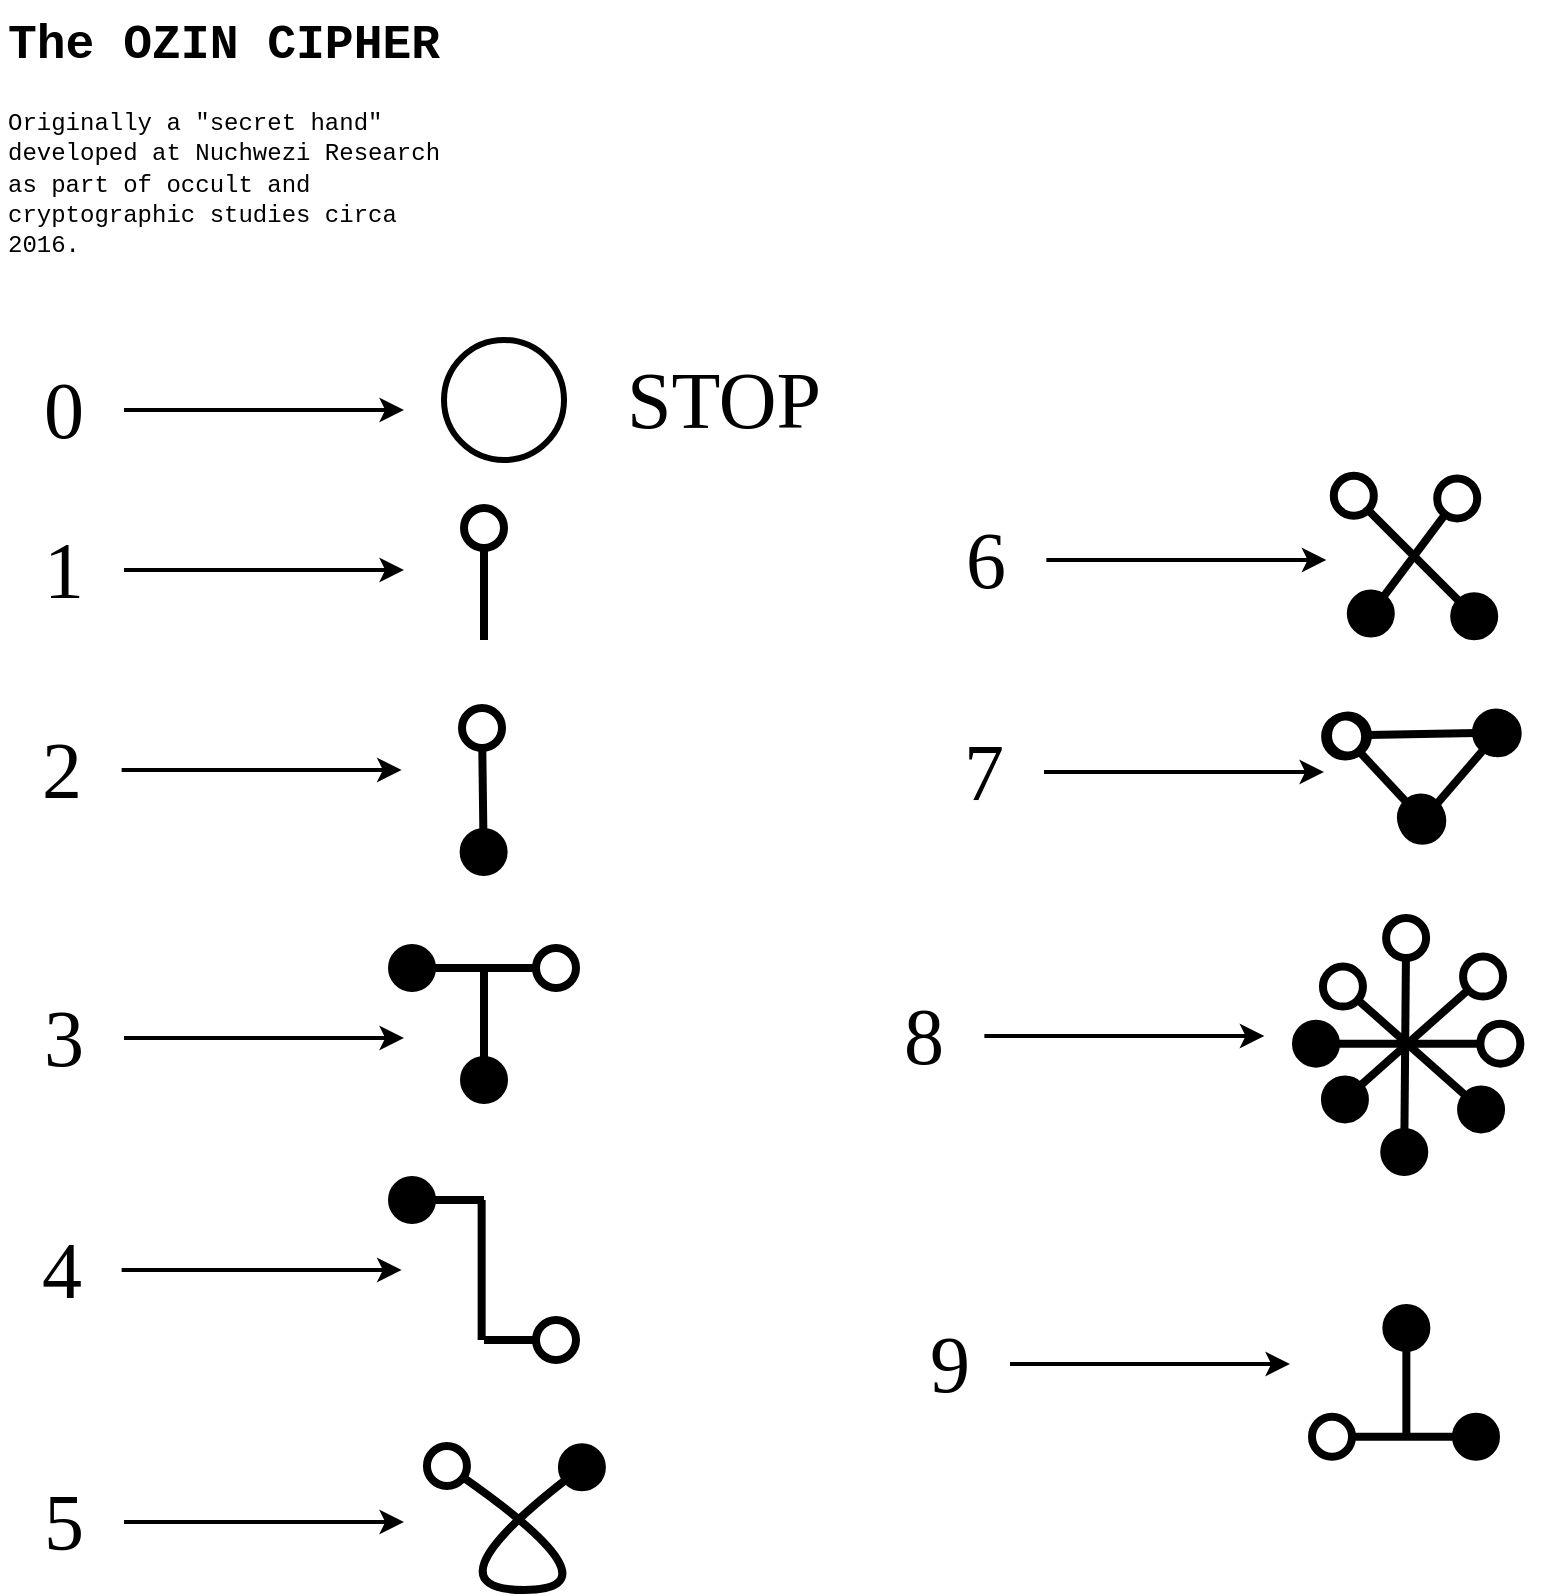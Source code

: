 <mxfile version="28.0.7">
  <diagram name="Page-1" id="ii5_pTh7RSkqa3pK4AR9">
    <mxGraphModel dx="1026" dy="628" grid="1" gridSize="10" guides="1" tooltips="1" connect="1" arrows="1" fold="1" page="1" pageScale="1" pageWidth="850" pageHeight="1100" math="0" shadow="0">
      <root>
        <mxCell id="0" />
        <mxCell id="1" parent="0" />
        <mxCell id="JMuKnjXQK2TyUx59qoe0-1" value="&lt;h1 style=&quot;margin-top: 0px;&quot;&gt;&lt;font style=&quot;&quot; face=&quot;Courier New&quot;&gt;The OZIN CIPHER&lt;/font&gt;&lt;/h1&gt;&lt;p&gt;&lt;font face=&quot;Courier New&quot;&gt;Originally a &quot;secret hand&quot; developed at Nuchwezi Research as part of occult and cryptographic studies circa 2016.&lt;/font&gt;&lt;/p&gt;" style="text;html=1;whiteSpace=wrap;overflow=hidden;rounded=0;" vertex="1" parent="1">
          <mxGeometry x="40" y="40" width="220" height="130" as="geometry" />
        </mxCell>
        <mxCell id="JMuKnjXQK2TyUx59qoe0-2" value="&lt;font style=&quot;font-size: 40px;&quot; face=&quot;Times New Roman&quot;&gt;0&lt;/font&gt;" style="text;html=1;align=center;verticalAlign=middle;whiteSpace=wrap;rounded=0;" vertex="1" parent="1">
          <mxGeometry x="40" y="230" width="60" height="30" as="geometry" />
        </mxCell>
        <mxCell id="JMuKnjXQK2TyUx59qoe0-4" value="" style="endArrow=classic;html=1;rounded=0;strokeWidth=2;exitX=1;exitY=0.5;exitDx=0;exitDy=0;" edge="1" parent="1" source="JMuKnjXQK2TyUx59qoe0-2">
          <mxGeometry width="50" height="50" relative="1" as="geometry">
            <mxPoint x="190" y="260" as="sourcePoint" />
            <mxPoint x="240" y="245" as="targetPoint" />
          </mxGeometry>
        </mxCell>
        <mxCell id="JMuKnjXQK2TyUx59qoe0-6" value="&lt;font style=&quot;font-size: 40px;&quot; face=&quot;Times New Roman&quot;&gt;STOP&lt;/font&gt;" style="text;html=1;align=center;verticalAlign=middle;whiteSpace=wrap;rounded=0;" vertex="1" parent="1">
          <mxGeometry x="370" y="225" width="60" height="30" as="geometry" />
        </mxCell>
        <mxCell id="JMuKnjXQK2TyUx59qoe0-7" value="&lt;font style=&quot;font-size: 40px;&quot; face=&quot;Times New Roman&quot;&gt;1&lt;/font&gt;" style="text;html=1;align=center;verticalAlign=middle;whiteSpace=wrap;rounded=0;" vertex="1" parent="1">
          <mxGeometry x="40" y="310" width="60" height="30" as="geometry" />
        </mxCell>
        <mxCell id="JMuKnjXQK2TyUx59qoe0-8" value="" style="endArrow=classic;html=1;rounded=0;strokeWidth=2;exitX=1;exitY=0.5;exitDx=0;exitDy=0;" edge="1" parent="1" source="JMuKnjXQK2TyUx59qoe0-7">
          <mxGeometry width="50" height="50" relative="1" as="geometry">
            <mxPoint x="190" y="340" as="sourcePoint" />
            <mxPoint x="240" y="325" as="targetPoint" />
          </mxGeometry>
        </mxCell>
        <mxCell id="JMuKnjXQK2TyUx59qoe0-11" value="" style="endArrow=circle;html=1;rounded=0;strokeWidth=4;endFill=0;" edge="1" parent="1">
          <mxGeometry width="50" height="50" relative="1" as="geometry">
            <mxPoint x="280" y="360" as="sourcePoint" />
            <mxPoint x="280" y="290" as="targetPoint" />
          </mxGeometry>
        </mxCell>
        <mxCell id="JMuKnjXQK2TyUx59qoe0-12" value="&lt;font style=&quot;font-size: 40px;&quot; face=&quot;Times New Roman&quot;&gt;2&lt;/font&gt;" style="text;html=1;align=center;verticalAlign=middle;whiteSpace=wrap;rounded=0;" vertex="1" parent="1">
          <mxGeometry x="38.82" y="410" width="60" height="30" as="geometry" />
        </mxCell>
        <mxCell id="JMuKnjXQK2TyUx59qoe0-13" value="" style="endArrow=classic;html=1;rounded=0;strokeWidth=2;exitX=1;exitY=0.5;exitDx=0;exitDy=0;" edge="1" parent="1" source="JMuKnjXQK2TyUx59qoe0-12">
          <mxGeometry width="50" height="50" relative="1" as="geometry">
            <mxPoint x="188.82" y="440" as="sourcePoint" />
            <mxPoint x="238.82" y="425" as="targetPoint" />
          </mxGeometry>
        </mxCell>
        <mxCell id="JMuKnjXQK2TyUx59qoe0-14" value="" style="endArrow=circle;html=1;rounded=0;strokeWidth=4;endFill=0;startArrow=circle;startFill=1;" edge="1" parent="1">
          <mxGeometry width="50" height="50" relative="1" as="geometry">
            <mxPoint x="280" y="480" as="sourcePoint" />
            <mxPoint x="278.82" y="390" as="targetPoint" />
          </mxGeometry>
        </mxCell>
        <mxCell id="JMuKnjXQK2TyUx59qoe0-15" value="&lt;font style=&quot;font-size: 40px;&quot; face=&quot;Times New Roman&quot;&gt;3&lt;/font&gt;" style="text;html=1;align=center;verticalAlign=middle;whiteSpace=wrap;rounded=0;" vertex="1" parent="1">
          <mxGeometry x="40" y="544" width="60" height="30" as="geometry" />
        </mxCell>
        <mxCell id="JMuKnjXQK2TyUx59qoe0-16" value="" style="endArrow=classic;html=1;rounded=0;strokeWidth=2;exitX=1;exitY=0.5;exitDx=0;exitDy=0;" edge="1" parent="1" source="JMuKnjXQK2TyUx59qoe0-15">
          <mxGeometry width="50" height="50" relative="1" as="geometry">
            <mxPoint x="190" y="574" as="sourcePoint" />
            <mxPoint x="240" y="559" as="targetPoint" />
          </mxGeometry>
        </mxCell>
        <mxCell id="JMuKnjXQK2TyUx59qoe0-17" value="" style="endArrow=none;html=1;rounded=0;strokeWidth=4;endFill=0;startArrow=circle;startFill=1;" edge="1" parent="1">
          <mxGeometry width="50" height="50" relative="1" as="geometry">
            <mxPoint x="280" y="594" as="sourcePoint" />
            <mxPoint x="280" y="524" as="targetPoint" />
          </mxGeometry>
        </mxCell>
        <mxCell id="JMuKnjXQK2TyUx59qoe0-18" value="&lt;font style=&quot;font-size: 40px;&quot; face=&quot;Times New Roman&quot;&gt;4&lt;/font&gt;" style="text;html=1;align=center;verticalAlign=middle;whiteSpace=wrap;rounded=0;" vertex="1" parent="1">
          <mxGeometry x="38.82" y="660" width="60" height="30" as="geometry" />
        </mxCell>
        <mxCell id="JMuKnjXQK2TyUx59qoe0-19" value="" style="endArrow=classic;html=1;rounded=0;strokeWidth=2;exitX=1;exitY=0.5;exitDx=0;exitDy=0;" edge="1" parent="1" source="JMuKnjXQK2TyUx59qoe0-18">
          <mxGeometry width="50" height="50" relative="1" as="geometry">
            <mxPoint x="188.82" y="690" as="sourcePoint" />
            <mxPoint x="238.82" y="675" as="targetPoint" />
          </mxGeometry>
        </mxCell>
        <mxCell id="JMuKnjXQK2TyUx59qoe0-20" value="" style="endArrow=none;html=1;rounded=0;strokeWidth=4;endFill=0;" edge="1" parent="1">
          <mxGeometry width="50" height="50" relative="1" as="geometry">
            <mxPoint x="278.82" y="710" as="sourcePoint" />
            <mxPoint x="278.82" y="640" as="targetPoint" />
          </mxGeometry>
        </mxCell>
        <mxCell id="JMuKnjXQK2TyUx59qoe0-21" value="&lt;font style=&quot;font-size: 40px;&quot; face=&quot;Times New Roman&quot;&gt;5&lt;/font&gt;" style="text;html=1;align=center;verticalAlign=middle;whiteSpace=wrap;rounded=0;" vertex="1" parent="1">
          <mxGeometry x="40" y="786" width="60" height="30" as="geometry" />
        </mxCell>
        <mxCell id="JMuKnjXQK2TyUx59qoe0-22" value="" style="endArrow=classic;html=1;rounded=0;strokeWidth=2;exitX=1;exitY=0.5;exitDx=0;exitDy=0;" edge="1" parent="1" source="JMuKnjXQK2TyUx59qoe0-21">
          <mxGeometry width="50" height="50" relative="1" as="geometry">
            <mxPoint x="190" y="816" as="sourcePoint" />
            <mxPoint x="240" y="801" as="targetPoint" />
          </mxGeometry>
        </mxCell>
        <mxCell id="JMuKnjXQK2TyUx59qoe0-23" value="" style="endArrow=circle;html=1;rounded=0;strokeWidth=4;endFill=0;startArrow=circle;startFill=1;curved=1;" edge="1" parent="1">
          <mxGeometry width="50" height="50" relative="1" as="geometry">
            <mxPoint x="340" y="765" as="sourcePoint" />
            <mxPoint x="250" y="765" as="targetPoint" />
            <Array as="points">
              <mxPoint x="250" y="835" />
              <mxPoint x="350" y="835" />
            </Array>
          </mxGeometry>
        </mxCell>
        <mxCell id="JMuKnjXQK2TyUx59qoe0-24" value="&lt;font style=&quot;font-size: 40px;&quot; face=&quot;Times New Roman&quot;&gt;6&lt;/font&gt;" style="text;html=1;align=center;verticalAlign=middle;whiteSpace=wrap;rounded=0;" vertex="1" parent="1">
          <mxGeometry x="501.18" y="305" width="60" height="30" as="geometry" />
        </mxCell>
        <mxCell id="JMuKnjXQK2TyUx59qoe0-25" value="" style="endArrow=classic;html=1;rounded=0;strokeWidth=2;exitX=1;exitY=0.5;exitDx=0;exitDy=0;" edge="1" parent="1" source="JMuKnjXQK2TyUx59qoe0-24">
          <mxGeometry width="50" height="50" relative="1" as="geometry">
            <mxPoint x="651.18" y="335" as="sourcePoint" />
            <mxPoint x="701.18" y="320" as="targetPoint" />
          </mxGeometry>
        </mxCell>
        <mxCell id="JMuKnjXQK2TyUx59qoe0-27" value="&lt;font style=&quot;font-size: 40px;&quot; face=&quot;Times New Roman&quot;&gt;7&lt;/font&gt;" style="text;html=1;align=center;verticalAlign=middle;whiteSpace=wrap;rounded=0;" vertex="1" parent="1">
          <mxGeometry x="500" y="411" width="60" height="30" as="geometry" />
        </mxCell>
        <mxCell id="JMuKnjXQK2TyUx59qoe0-28" value="" style="endArrow=classic;html=1;rounded=0;strokeWidth=2;exitX=1;exitY=0.5;exitDx=0;exitDy=0;" edge="1" parent="1" source="JMuKnjXQK2TyUx59qoe0-27">
          <mxGeometry width="50" height="50" relative="1" as="geometry">
            <mxPoint x="650" y="441" as="sourcePoint" />
            <mxPoint x="700" y="426" as="targetPoint" />
          </mxGeometry>
        </mxCell>
        <mxCell id="JMuKnjXQK2TyUx59qoe0-29" value="" style="endArrow=circle;html=1;rounded=0;strokeWidth=4;endFill=0;startArrow=circle;startFill=1;" edge="1" parent="1">
          <mxGeometry width="50" height="50" relative="1" as="geometry">
            <mxPoint x="740" y="461" as="sourcePoint" />
            <mxPoint x="796" y="396" as="targetPoint" />
          </mxGeometry>
        </mxCell>
        <mxCell id="JMuKnjXQK2TyUx59qoe0-30" value="&lt;font style=&quot;font-size: 40px;&quot; face=&quot;Times New Roman&quot;&gt;8&lt;/font&gt;" style="text;html=1;align=center;verticalAlign=middle;whiteSpace=wrap;rounded=0;" vertex="1" parent="1">
          <mxGeometry x="470.18" y="543" width="60" height="30" as="geometry" />
        </mxCell>
        <mxCell id="JMuKnjXQK2TyUx59qoe0-31" value="" style="endArrow=classic;html=1;rounded=0;strokeWidth=2;exitX=1;exitY=0.5;exitDx=0;exitDy=0;" edge="1" parent="1" source="JMuKnjXQK2TyUx59qoe0-30">
          <mxGeometry width="50" height="50" relative="1" as="geometry">
            <mxPoint x="620.18" y="573" as="sourcePoint" />
            <mxPoint x="670.18" y="558" as="targetPoint" />
          </mxGeometry>
        </mxCell>
        <mxCell id="JMuKnjXQK2TyUx59qoe0-32" value="" style="endArrow=circle;html=1;rounded=0;strokeWidth=4;endFill=0;startArrow=circle;startFill=1;" edge="1" parent="1">
          <mxGeometry width="50" height="50" relative="1" as="geometry">
            <mxPoint x="740" y="630" as="sourcePoint" />
            <mxPoint x="741.18" y="495" as="targetPoint" />
          </mxGeometry>
        </mxCell>
        <mxCell id="JMuKnjXQK2TyUx59qoe0-33" value="&lt;font style=&quot;font-size: 40px;&quot; face=&quot;Times New Roman&quot;&gt;9&lt;/font&gt;" style="text;html=1;align=center;verticalAlign=middle;whiteSpace=wrap;rounded=0;" vertex="1" parent="1">
          <mxGeometry x="483" y="707" width="60" height="30" as="geometry" />
        </mxCell>
        <mxCell id="JMuKnjXQK2TyUx59qoe0-34" value="" style="endArrow=classic;html=1;rounded=0;strokeWidth=2;exitX=1;exitY=0.5;exitDx=0;exitDy=0;" edge="1" parent="1" source="JMuKnjXQK2TyUx59qoe0-33">
          <mxGeometry width="50" height="50" relative="1" as="geometry">
            <mxPoint x="633" y="737" as="sourcePoint" />
            <mxPoint x="683" y="722" as="targetPoint" />
          </mxGeometry>
        </mxCell>
        <mxCell id="JMuKnjXQK2TyUx59qoe0-39" value="" style="endArrow=circle;html=1;rounded=0;strokeWidth=4;endFill=0;startArrow=circle;startFill=1;" edge="1" parent="1">
          <mxGeometry width="50" height="50" relative="1" as="geometry">
            <mxPoint x="230.003" y="524" as="sourcePoint" />
            <mxPoint x="330" y="524" as="targetPoint" />
          </mxGeometry>
        </mxCell>
        <mxCell id="JMuKnjXQK2TyUx59qoe0-40" value="" style="endArrow=circle;html=1;rounded=0;strokeWidth=4;endFill=0;" edge="1" parent="1">
          <mxGeometry width="50" height="50" relative="1" as="geometry">
            <mxPoint x="280" y="710" as="sourcePoint" />
            <mxPoint x="330" y="710" as="targetPoint" />
          </mxGeometry>
        </mxCell>
        <mxCell id="JMuKnjXQK2TyUx59qoe0-41" value="" style="endArrow=none;html=1;rounded=0;strokeWidth=4;endFill=0;startArrow=circle;startFill=1;" edge="1" parent="1">
          <mxGeometry width="50" height="50" relative="1" as="geometry">
            <mxPoint x="230" y="640" as="sourcePoint" />
            <mxPoint x="280" y="640" as="targetPoint" />
          </mxGeometry>
        </mxCell>
        <mxCell id="JMuKnjXQK2TyUx59qoe0-43" value="" style="endArrow=circle;html=1;rounded=0;strokeWidth=4;endFill=0;startArrow=circle;startFill=1;" edge="1" parent="1">
          <mxGeometry width="50" height="50" relative="1" as="geometry">
            <mxPoint x="715" y="358" as="sourcePoint" />
            <mxPoint x="775" y="278" as="targetPoint" />
          </mxGeometry>
        </mxCell>
        <mxCell id="JMuKnjXQK2TyUx59qoe0-45" value="" style="endArrow=circle;html=1;rounded=0;strokeWidth=4;endFill=0;startArrow=circle;startFill=1;" edge="1" parent="1">
          <mxGeometry width="50" height="50" relative="1" as="geometry">
            <mxPoint x="785" y="358" as="sourcePoint" />
            <mxPoint x="705" y="278" as="targetPoint" />
          </mxGeometry>
        </mxCell>
        <mxCell id="JMuKnjXQK2TyUx59qoe0-46" value="" style="endArrow=circle;html=1;rounded=0;strokeWidth=4;endFill=0;startArrow=circle;startFill=1;" edge="1" parent="1">
          <mxGeometry width="50" height="50" relative="1" as="geometry">
            <mxPoint x="758" y="459" as="sourcePoint" />
            <mxPoint x="701" y="398" as="targetPoint" />
          </mxGeometry>
        </mxCell>
        <mxCell id="JMuKnjXQK2TyUx59qoe0-47" value="" style="endArrow=circle;html=1;rounded=0;strokeWidth=4;endFill=0;startArrow=circle;startFill=1;" edge="1" parent="1">
          <mxGeometry width="50" height="50" relative="1" as="geometry">
            <mxPoint x="800" y="406" as="sourcePoint" />
            <mxPoint x="698" y="408" as="targetPoint" />
          </mxGeometry>
        </mxCell>
        <mxCell id="JMuKnjXQK2TyUx59qoe0-48" value="" style="endArrow=circle;html=1;rounded=0;strokeWidth=4;endFill=0;startArrow=circle;startFill=1;" edge="1" parent="1">
          <mxGeometry width="50" height="50" relative="1" as="geometry">
            <mxPoint x="682" y="561.82" as="sourcePoint" />
            <mxPoint x="802.18" y="561.82" as="targetPoint" />
          </mxGeometry>
        </mxCell>
        <mxCell id="JMuKnjXQK2TyUx59qoe0-49" value="" style="endArrow=circle;html=1;rounded=0;strokeWidth=4;endFill=0;startArrow=circle;startFill=1;" edge="1" parent="1">
          <mxGeometry width="50" height="50" relative="1" as="geometry">
            <mxPoint x="700" y="599" as="sourcePoint" />
            <mxPoint x="790" y="519" as="targetPoint" />
          </mxGeometry>
        </mxCell>
        <mxCell id="JMuKnjXQK2TyUx59qoe0-52" value="" style="endArrow=circle;html=1;rounded=0;strokeWidth=4;endFill=0;startArrow=circle;startFill=1;" edge="1" parent="1">
          <mxGeometry width="50" height="50" relative="1" as="geometry">
            <mxPoint x="789" y="604" as="sourcePoint" />
            <mxPoint x="699" y="524" as="targetPoint" />
          </mxGeometry>
        </mxCell>
        <mxCell id="JMuKnjXQK2TyUx59qoe0-53" value="" style="endArrow=none;html=1;rounded=0;strokeWidth=4;endFill=0;startArrow=circle;startFill=1;" edge="1" parent="1">
          <mxGeometry width="50" height="50" relative="1" as="geometry">
            <mxPoint x="741.174" y="690" as="sourcePoint" />
            <mxPoint x="741.174" y="760" as="targetPoint" />
          </mxGeometry>
        </mxCell>
        <mxCell id="JMuKnjXQK2TyUx59qoe0-54" value="" style="endArrow=circle;html=1;rounded=0;strokeWidth=4;endFill=0;startArrow=circle;startFill=1;" edge="1" parent="1">
          <mxGeometry width="50" height="50" relative="1" as="geometry">
            <mxPoint x="789.997" y="758.353" as="sourcePoint" />
            <mxPoint x="690.0" y="758.353" as="targetPoint" />
          </mxGeometry>
        </mxCell>
        <mxCell id="JMuKnjXQK2TyUx59qoe0-55" value="" style="ellipse;whiteSpace=wrap;html=1;aspect=fixed;fillColor=none;strokeWidth=3;" vertex="1" parent="1">
          <mxGeometry x="260" y="210" width="60" height="60" as="geometry" />
        </mxCell>
      </root>
    </mxGraphModel>
  </diagram>
</mxfile>
